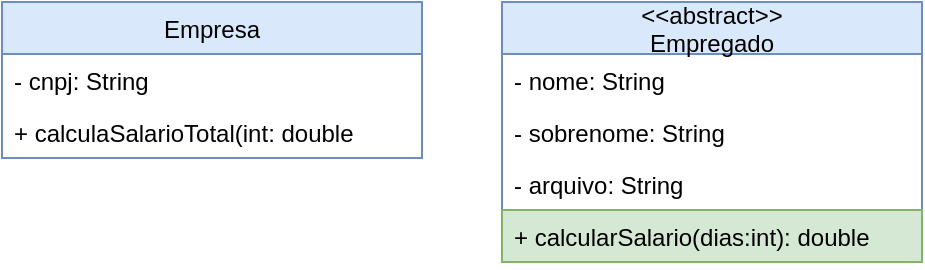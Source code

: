 <mxfile version="20.0.3" type="device"><diagram id="G22wdSDazgdoxfrU_cAv" name="Page-1"><mxGraphModel dx="868" dy="450" grid="1" gridSize="10" guides="1" tooltips="1" connect="1" arrows="1" fold="1" page="1" pageScale="1" pageWidth="827" pageHeight="1169" math="0" shadow="0"><root><mxCell id="0"/><mxCell id="1" parent="0"/><mxCell id="kFDIYyRO-DE-eAQosD_2-1" value="Empresa" style="swimlane;fontStyle=0;childLayout=stackLayout;horizontal=1;startSize=26;fillColor=#dae8fc;horizontalStack=0;resizeParent=1;resizeParentMax=0;resizeLast=0;collapsible=1;marginBottom=0;strokeColor=#6c8ebf;" vertex="1" parent="1"><mxGeometry x="30" y="30" width="210" height="78" as="geometry"/></mxCell><mxCell id="kFDIYyRO-DE-eAQosD_2-2" value="- cnpj: String" style="text;strokeColor=none;fillColor=none;align=left;verticalAlign=top;spacingLeft=4;spacingRight=4;overflow=hidden;rotatable=0;points=[[0,0.5],[1,0.5]];portConstraint=eastwest;" vertex="1" parent="kFDIYyRO-DE-eAQosD_2-1"><mxGeometry y="26" width="210" height="26" as="geometry"/></mxCell><mxCell id="kFDIYyRO-DE-eAQosD_2-3" value="+ calculaSalarioTotal(int: double" style="text;strokeColor=none;fillColor=none;align=left;verticalAlign=top;spacingLeft=4;spacingRight=4;overflow=hidden;rotatable=0;points=[[0,0.5],[1,0.5]];portConstraint=eastwest;" vertex="1" parent="kFDIYyRO-DE-eAQosD_2-1"><mxGeometry y="52" width="210" height="26" as="geometry"/></mxCell><mxCell id="kFDIYyRO-DE-eAQosD_2-5" value="&lt;&lt;abstract&gt;&gt;&#10;Empregado" style="swimlane;fontStyle=0;childLayout=stackLayout;horizontal=1;startSize=26;fillColor=#dae8fc;horizontalStack=0;resizeParent=1;resizeParentMax=0;resizeLast=0;collapsible=1;marginBottom=0;strokeColor=#6c8ebf;" vertex="1" parent="1"><mxGeometry x="280" y="30" width="210" height="130" as="geometry"/></mxCell><mxCell id="kFDIYyRO-DE-eAQosD_2-6" value="- nome: String" style="text;strokeColor=none;fillColor=none;align=left;verticalAlign=top;spacingLeft=4;spacingRight=4;overflow=hidden;rotatable=0;points=[[0,0.5],[1,0.5]];portConstraint=eastwest;" vertex="1" parent="kFDIYyRO-DE-eAQosD_2-5"><mxGeometry y="26" width="210" height="26" as="geometry"/></mxCell><mxCell id="kFDIYyRO-DE-eAQosD_2-7" value="- sobrenome: String" style="text;strokeColor=none;fillColor=none;align=left;verticalAlign=top;spacingLeft=4;spacingRight=4;overflow=hidden;rotatable=0;points=[[0,0.5],[1,0.5]];portConstraint=eastwest;" vertex="1" parent="kFDIYyRO-DE-eAQosD_2-5"><mxGeometry y="52" width="210" height="26" as="geometry"/></mxCell><mxCell id="kFDIYyRO-DE-eAQosD_2-8" value="- arquivo: String" style="text;strokeColor=none;fillColor=none;align=left;verticalAlign=top;spacingLeft=4;spacingRight=4;overflow=hidden;rotatable=0;points=[[0,0.5],[1,0.5]];portConstraint=eastwest;" vertex="1" parent="kFDIYyRO-DE-eAQosD_2-5"><mxGeometry y="78" width="210" height="26" as="geometry"/></mxCell><mxCell id="kFDIYyRO-DE-eAQosD_2-9" value="+ calcularSalario(dias:int): double" style="text;strokeColor=#82b366;fillColor=#d5e8d4;align=left;verticalAlign=top;spacingLeft=4;spacingRight=4;overflow=hidden;rotatable=0;points=[[0,0.5],[1,0.5]];portConstraint=eastwest;" vertex="1" parent="kFDIYyRO-DE-eAQosD_2-5"><mxGeometry y="104" width="210" height="26" as="geometry"/></mxCell></root></mxGraphModel></diagram></mxfile>